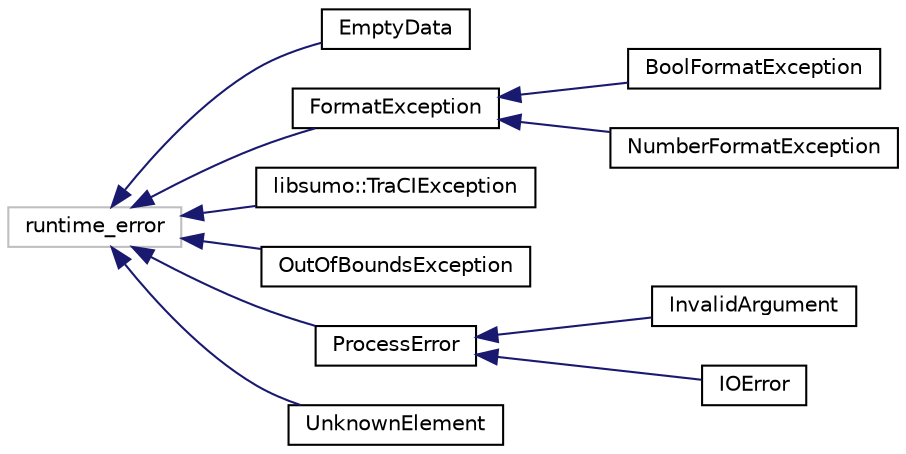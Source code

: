 digraph "Graphical Class Hierarchy"
{
  edge [fontname="Helvetica",fontsize="10",labelfontname="Helvetica",labelfontsize="10"];
  node [fontname="Helvetica",fontsize="10",shape=record];
  rankdir="LR";
  Node185 [label="runtime_error",height=0.2,width=0.4,color="grey75", fillcolor="white", style="filled"];
  Node185 -> Node0 [dir="back",color="midnightblue",fontsize="10",style="solid",fontname="Helvetica"];
  Node0 [label="EmptyData",height=0.2,width=0.4,color="black", fillcolor="white", style="filled",URL="$d4/df2/class_empty_data.html"];
  Node185 -> Node187 [dir="back",color="midnightblue",fontsize="10",style="solid",fontname="Helvetica"];
  Node187 [label="FormatException",height=0.2,width=0.4,color="black", fillcolor="white", style="filled",URL="$de/dd5/class_format_exception.html"];
  Node187 -> Node188 [dir="back",color="midnightblue",fontsize="10",style="solid",fontname="Helvetica"];
  Node188 [label="BoolFormatException",height=0.2,width=0.4,color="black", fillcolor="white", style="filled",URL="$de/d73/class_bool_format_exception.html"];
  Node187 -> Node189 [dir="back",color="midnightblue",fontsize="10",style="solid",fontname="Helvetica"];
  Node189 [label="NumberFormatException",height=0.2,width=0.4,color="black", fillcolor="white", style="filled",URL="$d7/ddc/class_number_format_exception.html"];
  Node185 -> Node190 [dir="back",color="midnightblue",fontsize="10",style="solid",fontname="Helvetica"];
  Node190 [label="libsumo::TraCIException",height=0.2,width=0.4,color="black", fillcolor="white", style="filled",URL="$d2/d89/classlibsumo_1_1_tra_c_i_exception.html"];
  Node185 -> Node191 [dir="back",color="midnightblue",fontsize="10",style="solid",fontname="Helvetica"];
  Node191 [label="OutOfBoundsException",height=0.2,width=0.4,color="black", fillcolor="white", style="filled",URL="$d5/d35/class_out_of_bounds_exception.html"];
  Node185 -> Node192 [dir="back",color="midnightblue",fontsize="10",style="solid",fontname="Helvetica"];
  Node192 [label="ProcessError",height=0.2,width=0.4,color="black", fillcolor="white", style="filled",URL="$da/d18/class_process_error.html"];
  Node192 -> Node193 [dir="back",color="midnightblue",fontsize="10",style="solid",fontname="Helvetica"];
  Node193 [label="InvalidArgument",height=0.2,width=0.4,color="black", fillcolor="white", style="filled",URL="$d3/d68/class_invalid_argument.html"];
  Node192 -> Node194 [dir="back",color="midnightblue",fontsize="10",style="solid",fontname="Helvetica"];
  Node194 [label="IOError",height=0.2,width=0.4,color="black", fillcolor="white", style="filled",URL="$db/dcb/class_i_o_error.html"];
  Node185 -> Node195 [dir="back",color="midnightblue",fontsize="10",style="solid",fontname="Helvetica"];
  Node195 [label="UnknownElement",height=0.2,width=0.4,color="black", fillcolor="white", style="filled",URL="$d6/dd4/class_unknown_element.html"];
}
